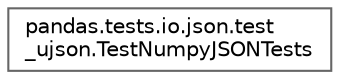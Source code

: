digraph "Graphical Class Hierarchy"
{
 // LATEX_PDF_SIZE
  bgcolor="transparent";
  edge [fontname=Helvetica,fontsize=10,labelfontname=Helvetica,labelfontsize=10];
  node [fontname=Helvetica,fontsize=10,shape=box,height=0.2,width=0.4];
  rankdir="LR";
  Node0 [id="Node000000",label="pandas.tests.io.json.test\l_ujson.TestNumpyJSONTests",height=0.2,width=0.4,color="grey40", fillcolor="white", style="filled",URL="$d0/d37/classpandas_1_1tests_1_1io_1_1json_1_1test__ujson_1_1TestNumpyJSONTests.html",tooltip=" "];
}
